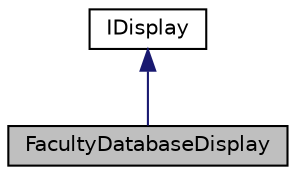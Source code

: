 digraph "FacultyDatabaseDisplay"
{
 // LATEX_PDF_SIZE
  edge [fontname="Helvetica",fontsize="10",labelfontname="Helvetica",labelfontsize="10"];
  node [fontname="Helvetica",fontsize="10",shape=record];
  Node1 [label="FacultyDatabaseDisplay",height=0.2,width=0.4,color="black", fillcolor="grey75", style="filled", fontcolor="black",tooltip="Lớp hiển thị thông tin khoa."];
  Node2 -> Node1 [dir="back",color="midnightblue",fontsize="10",style="solid",fontname="Helvetica"];
  Node2 [label="IDisplay",height=0.2,width=0.4,color="black", fillcolor="white", style="filled",URL="$classIDisplay.html",tooltip="Lớp cơ sở cho các lớp hiển thị."];
}
